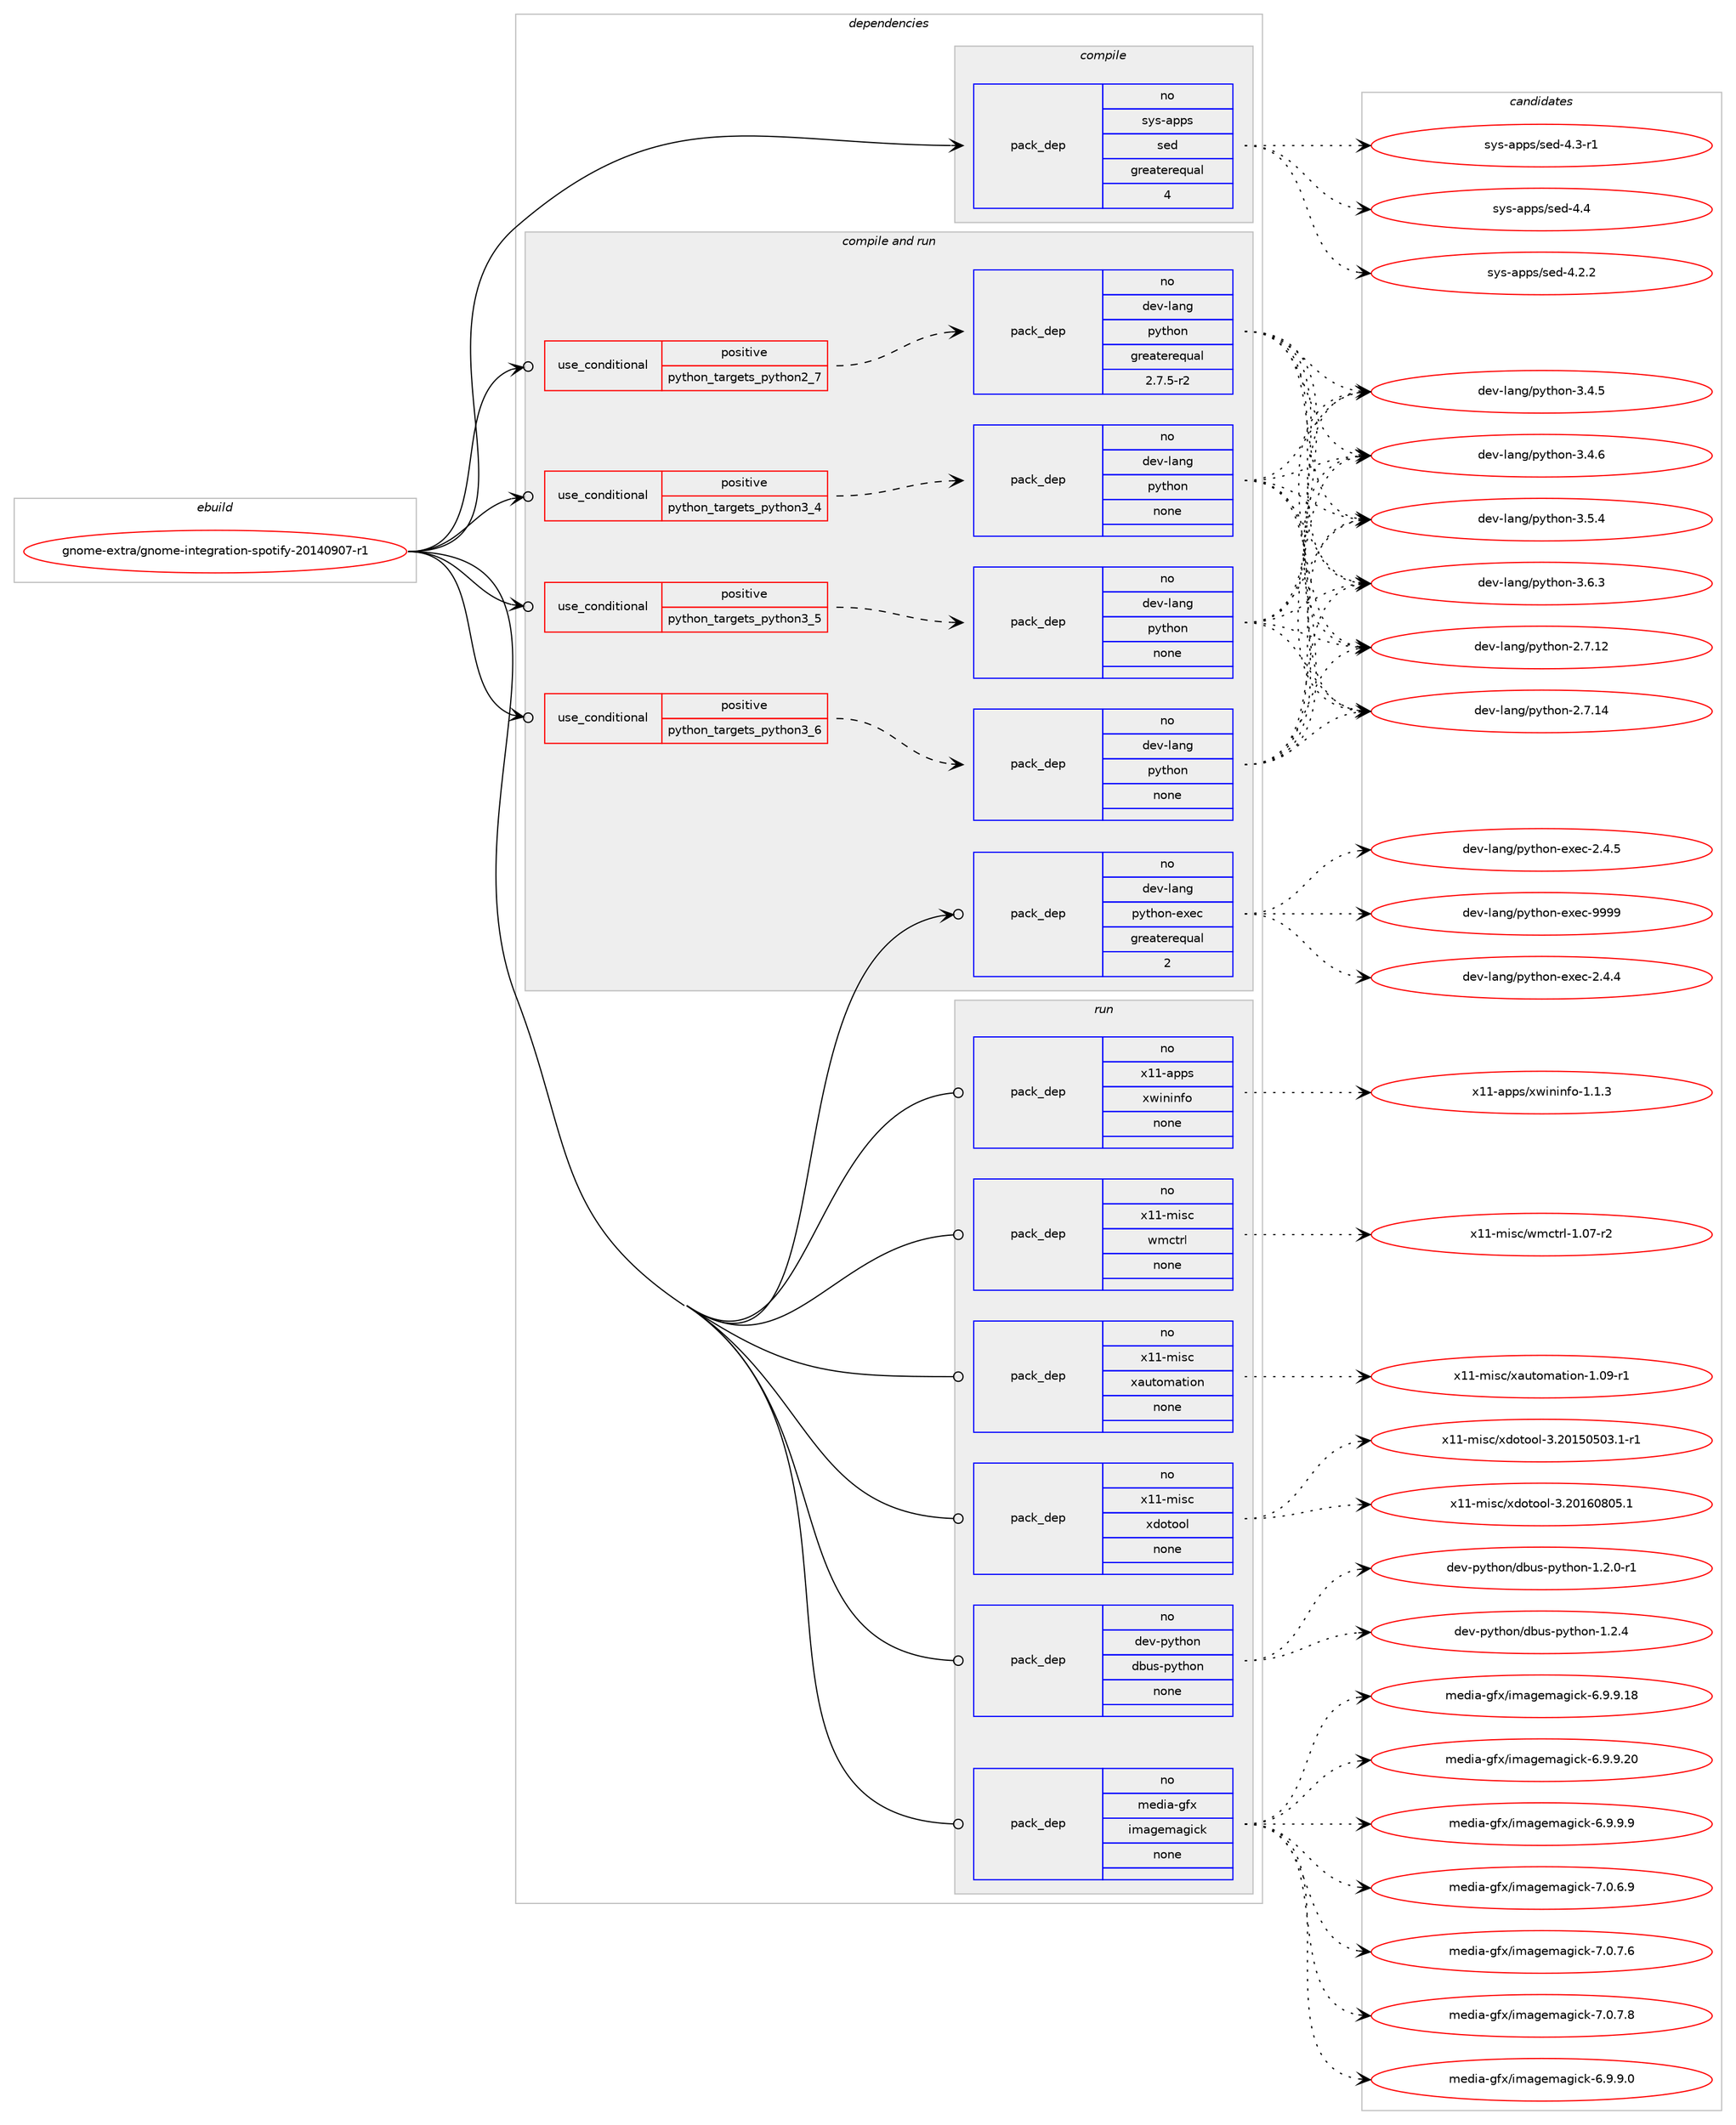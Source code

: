 digraph prolog {

# *************
# Graph options
# *************

newrank=true;
concentrate=true;
compound=true;
graph [rankdir=LR,fontname=Helvetica,fontsize=10,ranksep=1.5];#, ranksep=2.5, nodesep=0.2];
edge  [arrowhead=vee];
node  [fontname=Helvetica,fontsize=10];

# **********
# The ebuild
# **********

subgraph cluster_leftcol {
color=gray;
rank=same;
label=<<i>ebuild</i>>;
id [label="gnome-extra/gnome-integration-spotify-20140907-r1", color=red, width=4, href="../gnome-extra/gnome-integration-spotify-20140907-r1.svg"];
}

# ****************
# The dependencies
# ****************

subgraph cluster_midcol {
color=gray;
label=<<i>dependencies</i>>;
subgraph cluster_compile {
fillcolor="#eeeeee";
style=filled;
label=<<i>compile</i>>;
subgraph pack224044 {
dependency310942 [label=<<TABLE BORDER="0" CELLBORDER="1" CELLSPACING="0" CELLPADDING="4" WIDTH="220"><TR><TD ROWSPAN="6" CELLPADDING="30">pack_dep</TD></TR><TR><TD WIDTH="110">no</TD></TR><TR><TD>sys-apps</TD></TR><TR><TD>sed</TD></TR><TR><TD>greaterequal</TD></TR><TR><TD>4</TD></TR></TABLE>>, shape=none, color=blue];
}
id:e -> dependency310942:w [weight=20,style="solid",arrowhead="vee"];
}
subgraph cluster_compileandrun {
fillcolor="#eeeeee";
style=filled;
label=<<i>compile and run</i>>;
subgraph cond81982 {
dependency310943 [label=<<TABLE BORDER="0" CELLBORDER="1" CELLSPACING="0" CELLPADDING="4"><TR><TD ROWSPAN="3" CELLPADDING="10">use_conditional</TD></TR><TR><TD>positive</TD></TR><TR><TD>python_targets_python2_7</TD></TR></TABLE>>, shape=none, color=red];
subgraph pack224045 {
dependency310944 [label=<<TABLE BORDER="0" CELLBORDER="1" CELLSPACING="0" CELLPADDING="4" WIDTH="220"><TR><TD ROWSPAN="6" CELLPADDING="30">pack_dep</TD></TR><TR><TD WIDTH="110">no</TD></TR><TR><TD>dev-lang</TD></TR><TR><TD>python</TD></TR><TR><TD>greaterequal</TD></TR><TR><TD>2.7.5-r2</TD></TR></TABLE>>, shape=none, color=blue];
}
dependency310943:e -> dependency310944:w [weight=20,style="dashed",arrowhead="vee"];
}
id:e -> dependency310943:w [weight=20,style="solid",arrowhead="odotvee"];
subgraph cond81983 {
dependency310945 [label=<<TABLE BORDER="0" CELLBORDER="1" CELLSPACING="0" CELLPADDING="4"><TR><TD ROWSPAN="3" CELLPADDING="10">use_conditional</TD></TR><TR><TD>positive</TD></TR><TR><TD>python_targets_python3_4</TD></TR></TABLE>>, shape=none, color=red];
subgraph pack224046 {
dependency310946 [label=<<TABLE BORDER="0" CELLBORDER="1" CELLSPACING="0" CELLPADDING="4" WIDTH="220"><TR><TD ROWSPAN="6" CELLPADDING="30">pack_dep</TD></TR><TR><TD WIDTH="110">no</TD></TR><TR><TD>dev-lang</TD></TR><TR><TD>python</TD></TR><TR><TD>none</TD></TR><TR><TD></TD></TR></TABLE>>, shape=none, color=blue];
}
dependency310945:e -> dependency310946:w [weight=20,style="dashed",arrowhead="vee"];
}
id:e -> dependency310945:w [weight=20,style="solid",arrowhead="odotvee"];
subgraph cond81984 {
dependency310947 [label=<<TABLE BORDER="0" CELLBORDER="1" CELLSPACING="0" CELLPADDING="4"><TR><TD ROWSPAN="3" CELLPADDING="10">use_conditional</TD></TR><TR><TD>positive</TD></TR><TR><TD>python_targets_python3_5</TD></TR></TABLE>>, shape=none, color=red];
subgraph pack224047 {
dependency310948 [label=<<TABLE BORDER="0" CELLBORDER="1" CELLSPACING="0" CELLPADDING="4" WIDTH="220"><TR><TD ROWSPAN="6" CELLPADDING="30">pack_dep</TD></TR><TR><TD WIDTH="110">no</TD></TR><TR><TD>dev-lang</TD></TR><TR><TD>python</TD></TR><TR><TD>none</TD></TR><TR><TD></TD></TR></TABLE>>, shape=none, color=blue];
}
dependency310947:e -> dependency310948:w [weight=20,style="dashed",arrowhead="vee"];
}
id:e -> dependency310947:w [weight=20,style="solid",arrowhead="odotvee"];
subgraph cond81985 {
dependency310949 [label=<<TABLE BORDER="0" CELLBORDER="1" CELLSPACING="0" CELLPADDING="4"><TR><TD ROWSPAN="3" CELLPADDING="10">use_conditional</TD></TR><TR><TD>positive</TD></TR><TR><TD>python_targets_python3_6</TD></TR></TABLE>>, shape=none, color=red];
subgraph pack224048 {
dependency310950 [label=<<TABLE BORDER="0" CELLBORDER="1" CELLSPACING="0" CELLPADDING="4" WIDTH="220"><TR><TD ROWSPAN="6" CELLPADDING="30">pack_dep</TD></TR><TR><TD WIDTH="110">no</TD></TR><TR><TD>dev-lang</TD></TR><TR><TD>python</TD></TR><TR><TD>none</TD></TR><TR><TD></TD></TR></TABLE>>, shape=none, color=blue];
}
dependency310949:e -> dependency310950:w [weight=20,style="dashed",arrowhead="vee"];
}
id:e -> dependency310949:w [weight=20,style="solid",arrowhead="odotvee"];
subgraph pack224049 {
dependency310951 [label=<<TABLE BORDER="0" CELLBORDER="1" CELLSPACING="0" CELLPADDING="4" WIDTH="220"><TR><TD ROWSPAN="6" CELLPADDING="30">pack_dep</TD></TR><TR><TD WIDTH="110">no</TD></TR><TR><TD>dev-lang</TD></TR><TR><TD>python-exec</TD></TR><TR><TD>greaterequal</TD></TR><TR><TD>2</TD></TR></TABLE>>, shape=none, color=blue];
}
id:e -> dependency310951:w [weight=20,style="solid",arrowhead="odotvee"];
}
subgraph cluster_run {
fillcolor="#eeeeee";
style=filled;
label=<<i>run</i>>;
subgraph pack224050 {
dependency310952 [label=<<TABLE BORDER="0" CELLBORDER="1" CELLSPACING="0" CELLPADDING="4" WIDTH="220"><TR><TD ROWSPAN="6" CELLPADDING="30">pack_dep</TD></TR><TR><TD WIDTH="110">no</TD></TR><TR><TD>dev-python</TD></TR><TR><TD>dbus-python</TD></TR><TR><TD>none</TD></TR><TR><TD></TD></TR></TABLE>>, shape=none, color=blue];
}
id:e -> dependency310952:w [weight=20,style="solid",arrowhead="odot"];
subgraph pack224051 {
dependency310953 [label=<<TABLE BORDER="0" CELLBORDER="1" CELLSPACING="0" CELLPADDING="4" WIDTH="220"><TR><TD ROWSPAN="6" CELLPADDING="30">pack_dep</TD></TR><TR><TD WIDTH="110">no</TD></TR><TR><TD>media-gfx</TD></TR><TR><TD>imagemagick</TD></TR><TR><TD>none</TD></TR><TR><TD></TD></TR></TABLE>>, shape=none, color=blue];
}
id:e -> dependency310953:w [weight=20,style="solid",arrowhead="odot"];
subgraph pack224052 {
dependency310954 [label=<<TABLE BORDER="0" CELLBORDER="1" CELLSPACING="0" CELLPADDING="4" WIDTH="220"><TR><TD ROWSPAN="6" CELLPADDING="30">pack_dep</TD></TR><TR><TD WIDTH="110">no</TD></TR><TR><TD>x11-apps</TD></TR><TR><TD>xwininfo</TD></TR><TR><TD>none</TD></TR><TR><TD></TD></TR></TABLE>>, shape=none, color=blue];
}
id:e -> dependency310954:w [weight=20,style="solid",arrowhead="odot"];
subgraph pack224053 {
dependency310955 [label=<<TABLE BORDER="0" CELLBORDER="1" CELLSPACING="0" CELLPADDING="4" WIDTH="220"><TR><TD ROWSPAN="6" CELLPADDING="30">pack_dep</TD></TR><TR><TD WIDTH="110">no</TD></TR><TR><TD>x11-misc</TD></TR><TR><TD>wmctrl</TD></TR><TR><TD>none</TD></TR><TR><TD></TD></TR></TABLE>>, shape=none, color=blue];
}
id:e -> dependency310955:w [weight=20,style="solid",arrowhead="odot"];
subgraph pack224054 {
dependency310956 [label=<<TABLE BORDER="0" CELLBORDER="1" CELLSPACING="0" CELLPADDING="4" WIDTH="220"><TR><TD ROWSPAN="6" CELLPADDING="30">pack_dep</TD></TR><TR><TD WIDTH="110">no</TD></TR><TR><TD>x11-misc</TD></TR><TR><TD>xautomation</TD></TR><TR><TD>none</TD></TR><TR><TD></TD></TR></TABLE>>, shape=none, color=blue];
}
id:e -> dependency310956:w [weight=20,style="solid",arrowhead="odot"];
subgraph pack224055 {
dependency310957 [label=<<TABLE BORDER="0" CELLBORDER="1" CELLSPACING="0" CELLPADDING="4" WIDTH="220"><TR><TD ROWSPAN="6" CELLPADDING="30">pack_dep</TD></TR><TR><TD WIDTH="110">no</TD></TR><TR><TD>x11-misc</TD></TR><TR><TD>xdotool</TD></TR><TR><TD>none</TD></TR><TR><TD></TD></TR></TABLE>>, shape=none, color=blue];
}
id:e -> dependency310957:w [weight=20,style="solid",arrowhead="odot"];
}
}

# **************
# The candidates
# **************

subgraph cluster_choices {
rank=same;
color=gray;
label=<<i>candidates</i>>;

subgraph choice224044 {
color=black;
nodesep=1;
choice115121115459711211211547115101100455246504650 [label="sys-apps/sed-4.2.2", color=red, width=4,href="../sys-apps/sed-4.2.2.svg"];
choice115121115459711211211547115101100455246514511449 [label="sys-apps/sed-4.3-r1", color=red, width=4,href="../sys-apps/sed-4.3-r1.svg"];
choice11512111545971121121154711510110045524652 [label="sys-apps/sed-4.4", color=red, width=4,href="../sys-apps/sed-4.4.svg"];
dependency310942:e -> choice115121115459711211211547115101100455246504650:w [style=dotted,weight="100"];
dependency310942:e -> choice115121115459711211211547115101100455246514511449:w [style=dotted,weight="100"];
dependency310942:e -> choice11512111545971121121154711510110045524652:w [style=dotted,weight="100"];
}
subgraph choice224045 {
color=black;
nodesep=1;
choice10010111845108971101034711212111610411111045504655464950 [label="dev-lang/python-2.7.12", color=red, width=4,href="../dev-lang/python-2.7.12.svg"];
choice10010111845108971101034711212111610411111045504655464952 [label="dev-lang/python-2.7.14", color=red, width=4,href="../dev-lang/python-2.7.14.svg"];
choice100101118451089711010347112121116104111110455146524653 [label="dev-lang/python-3.4.5", color=red, width=4,href="../dev-lang/python-3.4.5.svg"];
choice100101118451089711010347112121116104111110455146524654 [label="dev-lang/python-3.4.6", color=red, width=4,href="../dev-lang/python-3.4.6.svg"];
choice100101118451089711010347112121116104111110455146534652 [label="dev-lang/python-3.5.4", color=red, width=4,href="../dev-lang/python-3.5.4.svg"];
choice100101118451089711010347112121116104111110455146544651 [label="dev-lang/python-3.6.3", color=red, width=4,href="../dev-lang/python-3.6.3.svg"];
dependency310944:e -> choice10010111845108971101034711212111610411111045504655464950:w [style=dotted,weight="100"];
dependency310944:e -> choice10010111845108971101034711212111610411111045504655464952:w [style=dotted,weight="100"];
dependency310944:e -> choice100101118451089711010347112121116104111110455146524653:w [style=dotted,weight="100"];
dependency310944:e -> choice100101118451089711010347112121116104111110455146524654:w [style=dotted,weight="100"];
dependency310944:e -> choice100101118451089711010347112121116104111110455146534652:w [style=dotted,weight="100"];
dependency310944:e -> choice100101118451089711010347112121116104111110455146544651:w [style=dotted,weight="100"];
}
subgraph choice224046 {
color=black;
nodesep=1;
choice10010111845108971101034711212111610411111045504655464950 [label="dev-lang/python-2.7.12", color=red, width=4,href="../dev-lang/python-2.7.12.svg"];
choice10010111845108971101034711212111610411111045504655464952 [label="dev-lang/python-2.7.14", color=red, width=4,href="../dev-lang/python-2.7.14.svg"];
choice100101118451089711010347112121116104111110455146524653 [label="dev-lang/python-3.4.5", color=red, width=4,href="../dev-lang/python-3.4.5.svg"];
choice100101118451089711010347112121116104111110455146524654 [label="dev-lang/python-3.4.6", color=red, width=4,href="../dev-lang/python-3.4.6.svg"];
choice100101118451089711010347112121116104111110455146534652 [label="dev-lang/python-3.5.4", color=red, width=4,href="../dev-lang/python-3.5.4.svg"];
choice100101118451089711010347112121116104111110455146544651 [label="dev-lang/python-3.6.3", color=red, width=4,href="../dev-lang/python-3.6.3.svg"];
dependency310946:e -> choice10010111845108971101034711212111610411111045504655464950:w [style=dotted,weight="100"];
dependency310946:e -> choice10010111845108971101034711212111610411111045504655464952:w [style=dotted,weight="100"];
dependency310946:e -> choice100101118451089711010347112121116104111110455146524653:w [style=dotted,weight="100"];
dependency310946:e -> choice100101118451089711010347112121116104111110455146524654:w [style=dotted,weight="100"];
dependency310946:e -> choice100101118451089711010347112121116104111110455146534652:w [style=dotted,weight="100"];
dependency310946:e -> choice100101118451089711010347112121116104111110455146544651:w [style=dotted,weight="100"];
}
subgraph choice224047 {
color=black;
nodesep=1;
choice10010111845108971101034711212111610411111045504655464950 [label="dev-lang/python-2.7.12", color=red, width=4,href="../dev-lang/python-2.7.12.svg"];
choice10010111845108971101034711212111610411111045504655464952 [label="dev-lang/python-2.7.14", color=red, width=4,href="../dev-lang/python-2.7.14.svg"];
choice100101118451089711010347112121116104111110455146524653 [label="dev-lang/python-3.4.5", color=red, width=4,href="../dev-lang/python-3.4.5.svg"];
choice100101118451089711010347112121116104111110455146524654 [label="dev-lang/python-3.4.6", color=red, width=4,href="../dev-lang/python-3.4.6.svg"];
choice100101118451089711010347112121116104111110455146534652 [label="dev-lang/python-3.5.4", color=red, width=4,href="../dev-lang/python-3.5.4.svg"];
choice100101118451089711010347112121116104111110455146544651 [label="dev-lang/python-3.6.3", color=red, width=4,href="../dev-lang/python-3.6.3.svg"];
dependency310948:e -> choice10010111845108971101034711212111610411111045504655464950:w [style=dotted,weight="100"];
dependency310948:e -> choice10010111845108971101034711212111610411111045504655464952:w [style=dotted,weight="100"];
dependency310948:e -> choice100101118451089711010347112121116104111110455146524653:w [style=dotted,weight="100"];
dependency310948:e -> choice100101118451089711010347112121116104111110455146524654:w [style=dotted,weight="100"];
dependency310948:e -> choice100101118451089711010347112121116104111110455146534652:w [style=dotted,weight="100"];
dependency310948:e -> choice100101118451089711010347112121116104111110455146544651:w [style=dotted,weight="100"];
}
subgraph choice224048 {
color=black;
nodesep=1;
choice10010111845108971101034711212111610411111045504655464950 [label="dev-lang/python-2.7.12", color=red, width=4,href="../dev-lang/python-2.7.12.svg"];
choice10010111845108971101034711212111610411111045504655464952 [label="dev-lang/python-2.7.14", color=red, width=4,href="../dev-lang/python-2.7.14.svg"];
choice100101118451089711010347112121116104111110455146524653 [label="dev-lang/python-3.4.5", color=red, width=4,href="../dev-lang/python-3.4.5.svg"];
choice100101118451089711010347112121116104111110455146524654 [label="dev-lang/python-3.4.6", color=red, width=4,href="../dev-lang/python-3.4.6.svg"];
choice100101118451089711010347112121116104111110455146534652 [label="dev-lang/python-3.5.4", color=red, width=4,href="../dev-lang/python-3.5.4.svg"];
choice100101118451089711010347112121116104111110455146544651 [label="dev-lang/python-3.6.3", color=red, width=4,href="../dev-lang/python-3.6.3.svg"];
dependency310950:e -> choice10010111845108971101034711212111610411111045504655464950:w [style=dotted,weight="100"];
dependency310950:e -> choice10010111845108971101034711212111610411111045504655464952:w [style=dotted,weight="100"];
dependency310950:e -> choice100101118451089711010347112121116104111110455146524653:w [style=dotted,weight="100"];
dependency310950:e -> choice100101118451089711010347112121116104111110455146524654:w [style=dotted,weight="100"];
dependency310950:e -> choice100101118451089711010347112121116104111110455146534652:w [style=dotted,weight="100"];
dependency310950:e -> choice100101118451089711010347112121116104111110455146544651:w [style=dotted,weight="100"];
}
subgraph choice224049 {
color=black;
nodesep=1;
choice1001011184510897110103471121211161041111104510112010199455046524652 [label="dev-lang/python-exec-2.4.4", color=red, width=4,href="../dev-lang/python-exec-2.4.4.svg"];
choice1001011184510897110103471121211161041111104510112010199455046524653 [label="dev-lang/python-exec-2.4.5", color=red, width=4,href="../dev-lang/python-exec-2.4.5.svg"];
choice10010111845108971101034711212111610411111045101120101994557575757 [label="dev-lang/python-exec-9999", color=red, width=4,href="../dev-lang/python-exec-9999.svg"];
dependency310951:e -> choice1001011184510897110103471121211161041111104510112010199455046524652:w [style=dotted,weight="100"];
dependency310951:e -> choice1001011184510897110103471121211161041111104510112010199455046524653:w [style=dotted,weight="100"];
dependency310951:e -> choice10010111845108971101034711212111610411111045101120101994557575757:w [style=dotted,weight="100"];
}
subgraph choice224050 {
color=black;
nodesep=1;
choice100101118451121211161041111104710098117115451121211161041111104549465046484511449 [label="dev-python/dbus-python-1.2.0-r1", color=red, width=4,href="../dev-python/dbus-python-1.2.0-r1.svg"];
choice10010111845112121116104111110471009811711545112121116104111110454946504652 [label="dev-python/dbus-python-1.2.4", color=red, width=4,href="../dev-python/dbus-python-1.2.4.svg"];
dependency310952:e -> choice100101118451121211161041111104710098117115451121211161041111104549465046484511449:w [style=dotted,weight="100"];
dependency310952:e -> choice10010111845112121116104111110471009811711545112121116104111110454946504652:w [style=dotted,weight="100"];
}
subgraph choice224051 {
color=black;
nodesep=1;
choice1091011001059745103102120471051099710310110997103105991074554465746574648 [label="media-gfx/imagemagick-6.9.9.0", color=red, width=4,href="../media-gfx/imagemagick-6.9.9.0.svg"];
choice109101100105974510310212047105109971031011099710310599107455446574657464956 [label="media-gfx/imagemagick-6.9.9.18", color=red, width=4,href="../media-gfx/imagemagick-6.9.9.18.svg"];
choice109101100105974510310212047105109971031011099710310599107455446574657465048 [label="media-gfx/imagemagick-6.9.9.20", color=red, width=4,href="../media-gfx/imagemagick-6.9.9.20.svg"];
choice1091011001059745103102120471051099710310110997103105991074554465746574657 [label="media-gfx/imagemagick-6.9.9.9", color=red, width=4,href="../media-gfx/imagemagick-6.9.9.9.svg"];
choice1091011001059745103102120471051099710310110997103105991074555464846544657 [label="media-gfx/imagemagick-7.0.6.9", color=red, width=4,href="../media-gfx/imagemagick-7.0.6.9.svg"];
choice1091011001059745103102120471051099710310110997103105991074555464846554654 [label="media-gfx/imagemagick-7.0.7.6", color=red, width=4,href="../media-gfx/imagemagick-7.0.7.6.svg"];
choice1091011001059745103102120471051099710310110997103105991074555464846554656 [label="media-gfx/imagemagick-7.0.7.8", color=red, width=4,href="../media-gfx/imagemagick-7.0.7.8.svg"];
dependency310953:e -> choice1091011001059745103102120471051099710310110997103105991074554465746574648:w [style=dotted,weight="100"];
dependency310953:e -> choice109101100105974510310212047105109971031011099710310599107455446574657464956:w [style=dotted,weight="100"];
dependency310953:e -> choice109101100105974510310212047105109971031011099710310599107455446574657465048:w [style=dotted,weight="100"];
dependency310953:e -> choice1091011001059745103102120471051099710310110997103105991074554465746574657:w [style=dotted,weight="100"];
dependency310953:e -> choice1091011001059745103102120471051099710310110997103105991074555464846544657:w [style=dotted,weight="100"];
dependency310953:e -> choice1091011001059745103102120471051099710310110997103105991074555464846554654:w [style=dotted,weight="100"];
dependency310953:e -> choice1091011001059745103102120471051099710310110997103105991074555464846554656:w [style=dotted,weight="100"];
}
subgraph choice224052 {
color=black;
nodesep=1;
choice1204949459711211211547120119105110105110102111454946494651 [label="x11-apps/xwininfo-1.1.3", color=red, width=4,href="../x11-apps/xwininfo-1.1.3.svg"];
dependency310954:e -> choice1204949459711211211547120119105110105110102111454946494651:w [style=dotted,weight="100"];
}
subgraph choice224053 {
color=black;
nodesep=1;
choice12049494510910511599471191099911611410845494648554511450 [label="x11-misc/wmctrl-1.07-r2", color=red, width=4,href="../x11-misc/wmctrl-1.07-r2.svg"];
dependency310955:e -> choice12049494510910511599471191099911611410845494648554511450:w [style=dotted,weight="100"];
}
subgraph choice224054 {
color=black;
nodesep=1;
choice1204949451091051159947120971171161111099711610511111045494648574511449 [label="x11-misc/xautomation-1.09-r1", color=red, width=4,href="../x11-misc/xautomation-1.09-r1.svg"];
dependency310956:e -> choice1204949451091051159947120971171161111099711610511111045494648574511449:w [style=dotted,weight="100"];
}
subgraph choice224055 {
color=black;
nodesep=1;
choice1204949451091051159947120100111116111111108455146504849534853485146494511449 [label="x11-misc/xdotool-3.20150503.1-r1", color=red, width=4,href="../x11-misc/xdotool-3.20150503.1-r1.svg"];
choice120494945109105115994712010011111611111110845514650484954485648534649 [label="x11-misc/xdotool-3.20160805.1", color=red, width=4,href="../x11-misc/xdotool-3.20160805.1.svg"];
dependency310957:e -> choice1204949451091051159947120100111116111111108455146504849534853485146494511449:w [style=dotted,weight="100"];
dependency310957:e -> choice120494945109105115994712010011111611111110845514650484954485648534649:w [style=dotted,weight="100"];
}
}

}
